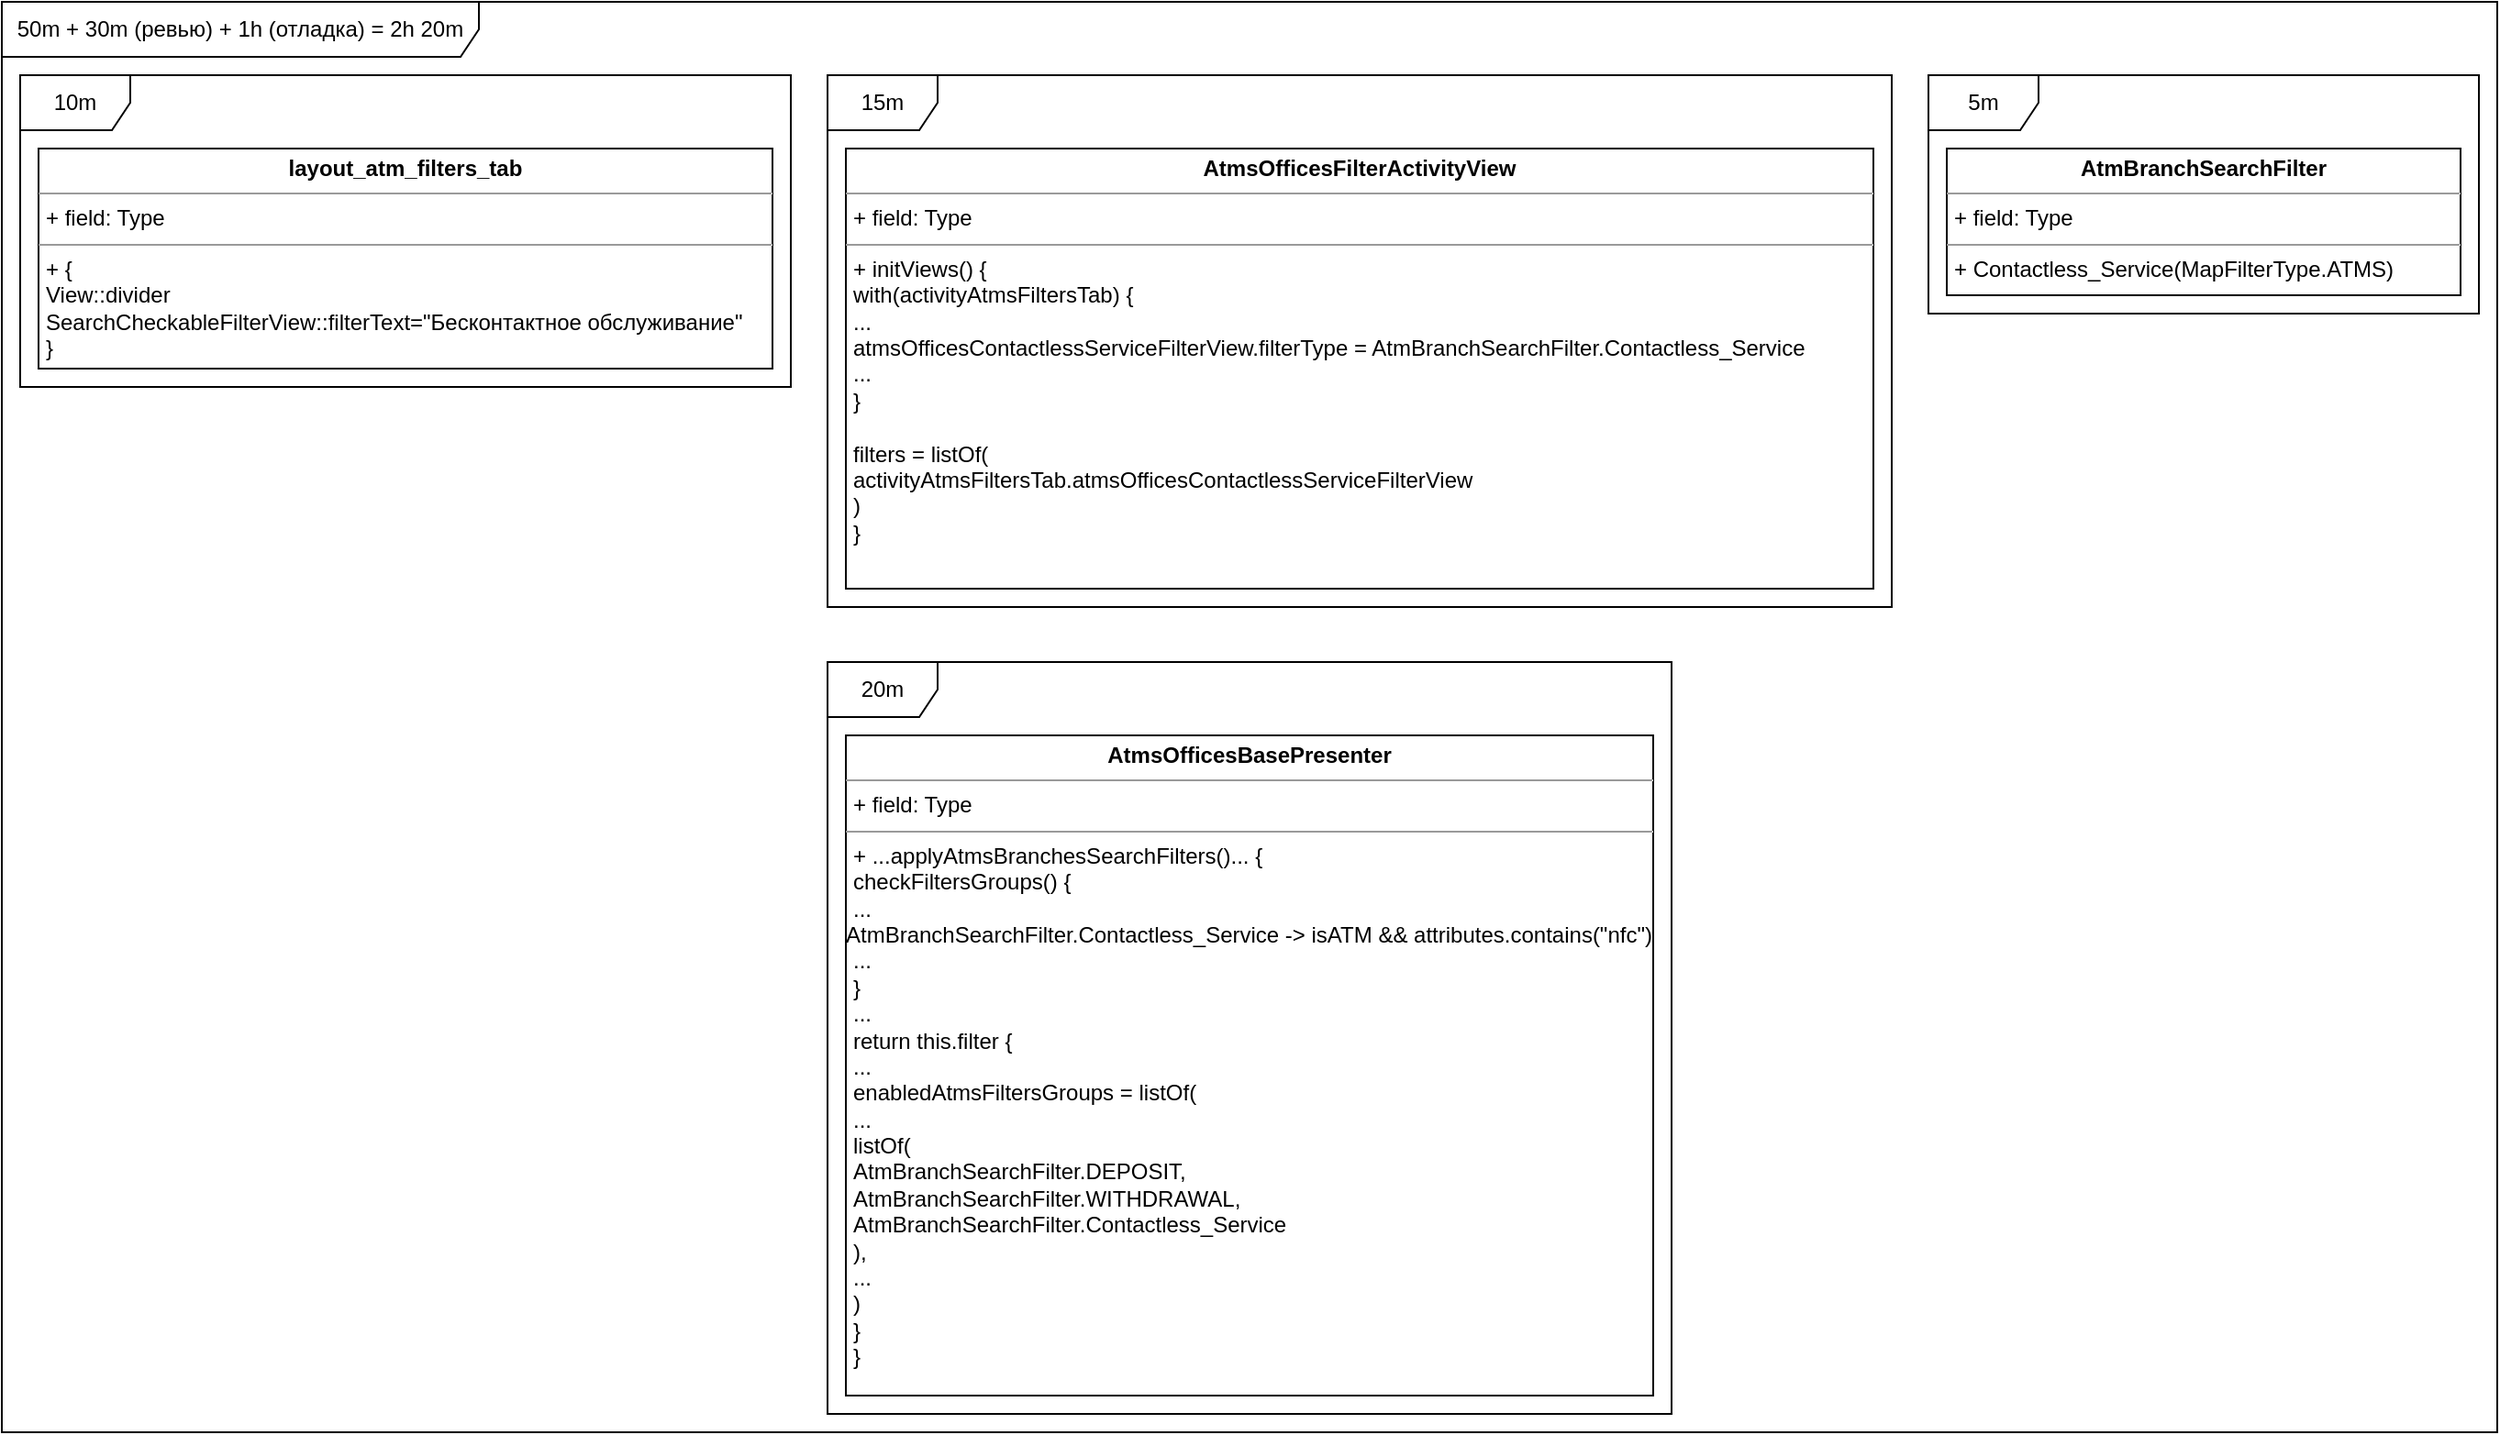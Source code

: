<mxfile version="20.2.7" type="github">
  <diagram id="bWAArjqR-ukCmBR1YArX" name="Страница 1">
    <mxGraphModel dx="1113" dy="706" grid="1" gridSize="10" guides="1" tooltips="1" connect="1" arrows="1" fold="1" page="1" pageScale="1" pageWidth="827" pageHeight="1169" math="0" shadow="0">
      <root>
        <mxCell id="0" />
        <mxCell id="1" parent="0" />
        <mxCell id="FbP89ogLKBNgigNTJTnc-2" value="&lt;p style=&quot;margin:0px;margin-top:4px;text-align:center;&quot;&gt;&lt;b&gt;AtmsOfficesFilterActivityView&lt;/b&gt;&lt;/p&gt;&lt;hr size=&quot;1&quot;&gt;&lt;p style=&quot;margin:0px;margin-left:4px;&quot;&gt;+ field: Type&lt;/p&gt;&lt;hr size=&quot;1&quot;&gt;&lt;p style=&quot;margin:0px;margin-left:4px;&quot;&gt;+ initViews() {&lt;/p&gt;&lt;p style=&quot;margin:0px;margin-left:4px;&quot;&gt;with(activityAtmsFiltersTab) {&lt;/p&gt;&lt;p style=&quot;margin:0px;margin-left:4px;&quot;&gt;...&lt;br&gt;&lt;/p&gt;&lt;p style=&quot;margin:0px;margin-left:4px;&quot;&gt;atmsOfficesContactlessServiceFilterView.filterType = AtmBranchSearchFilter.Contactless_Service&lt;br&gt;&lt;/p&gt;&lt;p style=&quot;margin:0px;margin-left:4px;&quot;&gt;...&lt;br&gt;&lt;/p&gt;&lt;p style=&quot;margin:0px;margin-left:4px;&quot;&gt;}&lt;/p&gt;&lt;p style=&quot;margin:0px;margin-left:4px;&quot;&gt;&lt;br&gt;&lt;/p&gt;&lt;p style=&quot;margin:0px;margin-left:4px;&quot;&gt;filters = listOf(&lt;/p&gt;&lt;p style=&quot;margin:0px;margin-left:4px;&quot;&gt;activityAtmsFiltersTab.atmsOfficesContactlessServiceFilterView&lt;br&gt;&lt;/p&gt;&lt;p style=&quot;margin:0px;margin-left:4px;&quot;&gt;)&lt;br&gt;&lt;/p&gt;&lt;p style=&quot;margin:0px;margin-left:4px;&quot;&gt;}&lt;br&gt;&lt;/p&gt;" style="verticalAlign=top;align=left;overflow=fill;fontSize=12;fontFamily=Helvetica;html=1;" vertex="1" parent="1">
          <mxGeometry x="560" y="80" width="560" height="240" as="geometry" />
        </mxCell>
        <mxCell id="FbP89ogLKBNgigNTJTnc-1" value="&lt;p style=&quot;margin:0px;margin-top:4px;text-align:center;&quot;&gt;&lt;b&gt;layout_atm_filters_tab&lt;/b&gt;&lt;/p&gt;&lt;hr size=&quot;1&quot;&gt;&lt;p style=&quot;margin:0px;margin-left:4px;&quot;&gt;+ field: Type&lt;/p&gt;&lt;hr size=&quot;1&quot;&gt;&lt;p style=&quot;margin:0px;margin-left:4px;&quot;&gt;+ {&lt;/p&gt;&lt;p style=&quot;margin:0px;margin-left:4px;&quot;&gt;View::divider&lt;/p&gt;&lt;p style=&quot;margin:0px;margin-left:4px;&quot;&gt;SearchCheckableFilterView::filterText=&quot;Бесконтактное обслуживание&quot;&lt;br&gt;&lt;/p&gt;&lt;p style=&quot;margin:0px;margin-left:4px;&quot;&gt;}&lt;br&gt;&lt;/p&gt;" style="verticalAlign=top;align=left;overflow=fill;fontSize=12;fontFamily=Helvetica;html=1;" vertex="1" parent="1">
          <mxGeometry x="120" y="80" width="400" height="120" as="geometry" />
        </mxCell>
        <mxCell id="FbP89ogLKBNgigNTJTnc-3" value="&lt;p style=&quot;margin:0px;margin-top:4px;text-align:center;&quot;&gt;&lt;b&gt;AtmBranchSearchFilter&lt;/b&gt;&lt;/p&gt;&lt;hr size=&quot;1&quot;&gt;&lt;p style=&quot;margin:0px;margin-left:4px;&quot;&gt;+ field: Type&lt;/p&gt;&lt;hr size=&quot;1&quot;&gt;&lt;p style=&quot;margin:0px;margin-left:4px;&quot;&gt;+ Contactless_Service(MapFilterType.ATMS)&lt;/p&gt;" style="verticalAlign=top;align=left;overflow=fill;fontSize=12;fontFamily=Helvetica;html=1;" vertex="1" parent="1">
          <mxGeometry x="1160" y="80" width="280" height="80" as="geometry" />
        </mxCell>
        <mxCell id="FbP89ogLKBNgigNTJTnc-4" value="&lt;p style=&quot;margin:0px;margin-top:4px;text-align:center;&quot;&gt;&lt;b&gt;AtmsOfficesBasePresenter&lt;/b&gt;&lt;/p&gt;&lt;hr size=&quot;1&quot;&gt;&lt;p style=&quot;margin:0px;margin-left:4px;&quot;&gt;+ field: Type&lt;/p&gt;&lt;hr size=&quot;1&quot;&gt;&lt;p style=&quot;margin:0px;margin-left:4px;&quot;&gt;+ ...applyAtmsBranchesSearchFilters()... {&lt;/p&gt;&lt;p style=&quot;margin:0px;margin-left:4px;&quot;&gt;checkFiltersGroups() {&lt;/p&gt;&lt;p style=&quot;margin:0px;margin-left:4px;&quot;&gt;...&lt;/p&gt;AtmBranchSearchFilter.Contactless_Service -&amp;gt; isATM &amp;amp;&amp;amp; attributes.contains(&quot;nfc&quot;)&lt;br&gt;&lt;p style=&quot;margin:0px;margin-left:4px;&quot;&gt;...&lt;br&gt;&lt;/p&gt;&lt;p style=&quot;margin:0px;margin-left:4px;&quot;&gt;}&lt;br&gt;&lt;/p&gt;&lt;p style=&quot;margin:0px;margin-left:4px;&quot;&gt;...&lt;/p&gt;&lt;p style=&quot;margin:0px;margin-left:4px;&quot;&gt;return this.filter {&lt;/p&gt;&lt;p style=&quot;margin:0px;margin-left:4px;&quot;&gt;...&lt;/p&gt;&lt;p style=&quot;margin:0px;margin-left:4px;&quot;&gt;enabledAtmsFiltersGroups = listOf(&lt;/p&gt;&lt;p style=&quot;margin:0px;margin-left:4px;&quot;&gt;...&lt;/p&gt;&lt;p style=&quot;margin:0px;margin-left:4px;&quot;&gt;listOf(&lt;/p&gt;&lt;p style=&quot;margin:0px;margin-left:4px;&quot;&gt;AtmBranchSearchFilter.DEPOSIT, &lt;br&gt;&lt;/p&gt;&lt;p style=&quot;margin:0px;margin-left:4px;&quot;&gt;AtmBranchSearchFilter.WITHDRAWAL,&lt;/p&gt;&lt;p style=&quot;margin:0px;margin-left:4px;&quot;&gt;AtmBranchSearchFilter.Contactless_Service&lt;/p&gt;&lt;p style=&quot;margin:0px;margin-left:4px;&quot;&gt;),&lt;br&gt;&lt;/p&gt;&lt;p style=&quot;margin:0px;margin-left:4px;&quot;&gt;...&lt;br&gt;&lt;/p&gt;&lt;p style=&quot;margin:0px;margin-left:4px;&quot;&gt;)&lt;br&gt;&lt;/p&gt;&lt;p style=&quot;margin:0px;margin-left:4px;&quot;&gt;}&lt;br&gt;&lt;/p&gt;&lt;p style=&quot;margin:0px;margin-left:4px;&quot;&gt;}&lt;br&gt;&lt;/p&gt;" style="verticalAlign=top;align=left;overflow=fill;fontSize=12;fontFamily=Helvetica;html=1;" vertex="1" parent="1">
          <mxGeometry x="560" y="400" width="440" height="360" as="geometry" />
        </mxCell>
        <mxCell id="FbP89ogLKBNgigNTJTnc-5" value="10m" style="shape=umlFrame;whiteSpace=wrap;html=1;" vertex="1" parent="1">
          <mxGeometry x="110" y="40" width="420" height="170" as="geometry" />
        </mxCell>
        <mxCell id="FbP89ogLKBNgigNTJTnc-6" value="15m" style="shape=umlFrame;whiteSpace=wrap;html=1;" vertex="1" parent="1">
          <mxGeometry x="550" y="40" width="580" height="290" as="geometry" />
        </mxCell>
        <mxCell id="FbP89ogLKBNgigNTJTnc-7" value="5m" style="shape=umlFrame;whiteSpace=wrap;html=1;" vertex="1" parent="1">
          <mxGeometry x="1150" y="40" width="300" height="130" as="geometry" />
        </mxCell>
        <mxCell id="FbP89ogLKBNgigNTJTnc-8" value="20m" style="shape=umlFrame;whiteSpace=wrap;html=1;" vertex="1" parent="1">
          <mxGeometry x="550" y="360" width="460" height="410" as="geometry" />
        </mxCell>
        <mxCell id="FbP89ogLKBNgigNTJTnc-9" value="50m + 30m (ревью) + 1h (отладка) = 2h 20m" style="shape=umlFrame;whiteSpace=wrap;html=1;width=260;height=30;" vertex="1" parent="1">
          <mxGeometry x="100" width="1360" height="780" as="geometry" />
        </mxCell>
      </root>
    </mxGraphModel>
  </diagram>
</mxfile>
